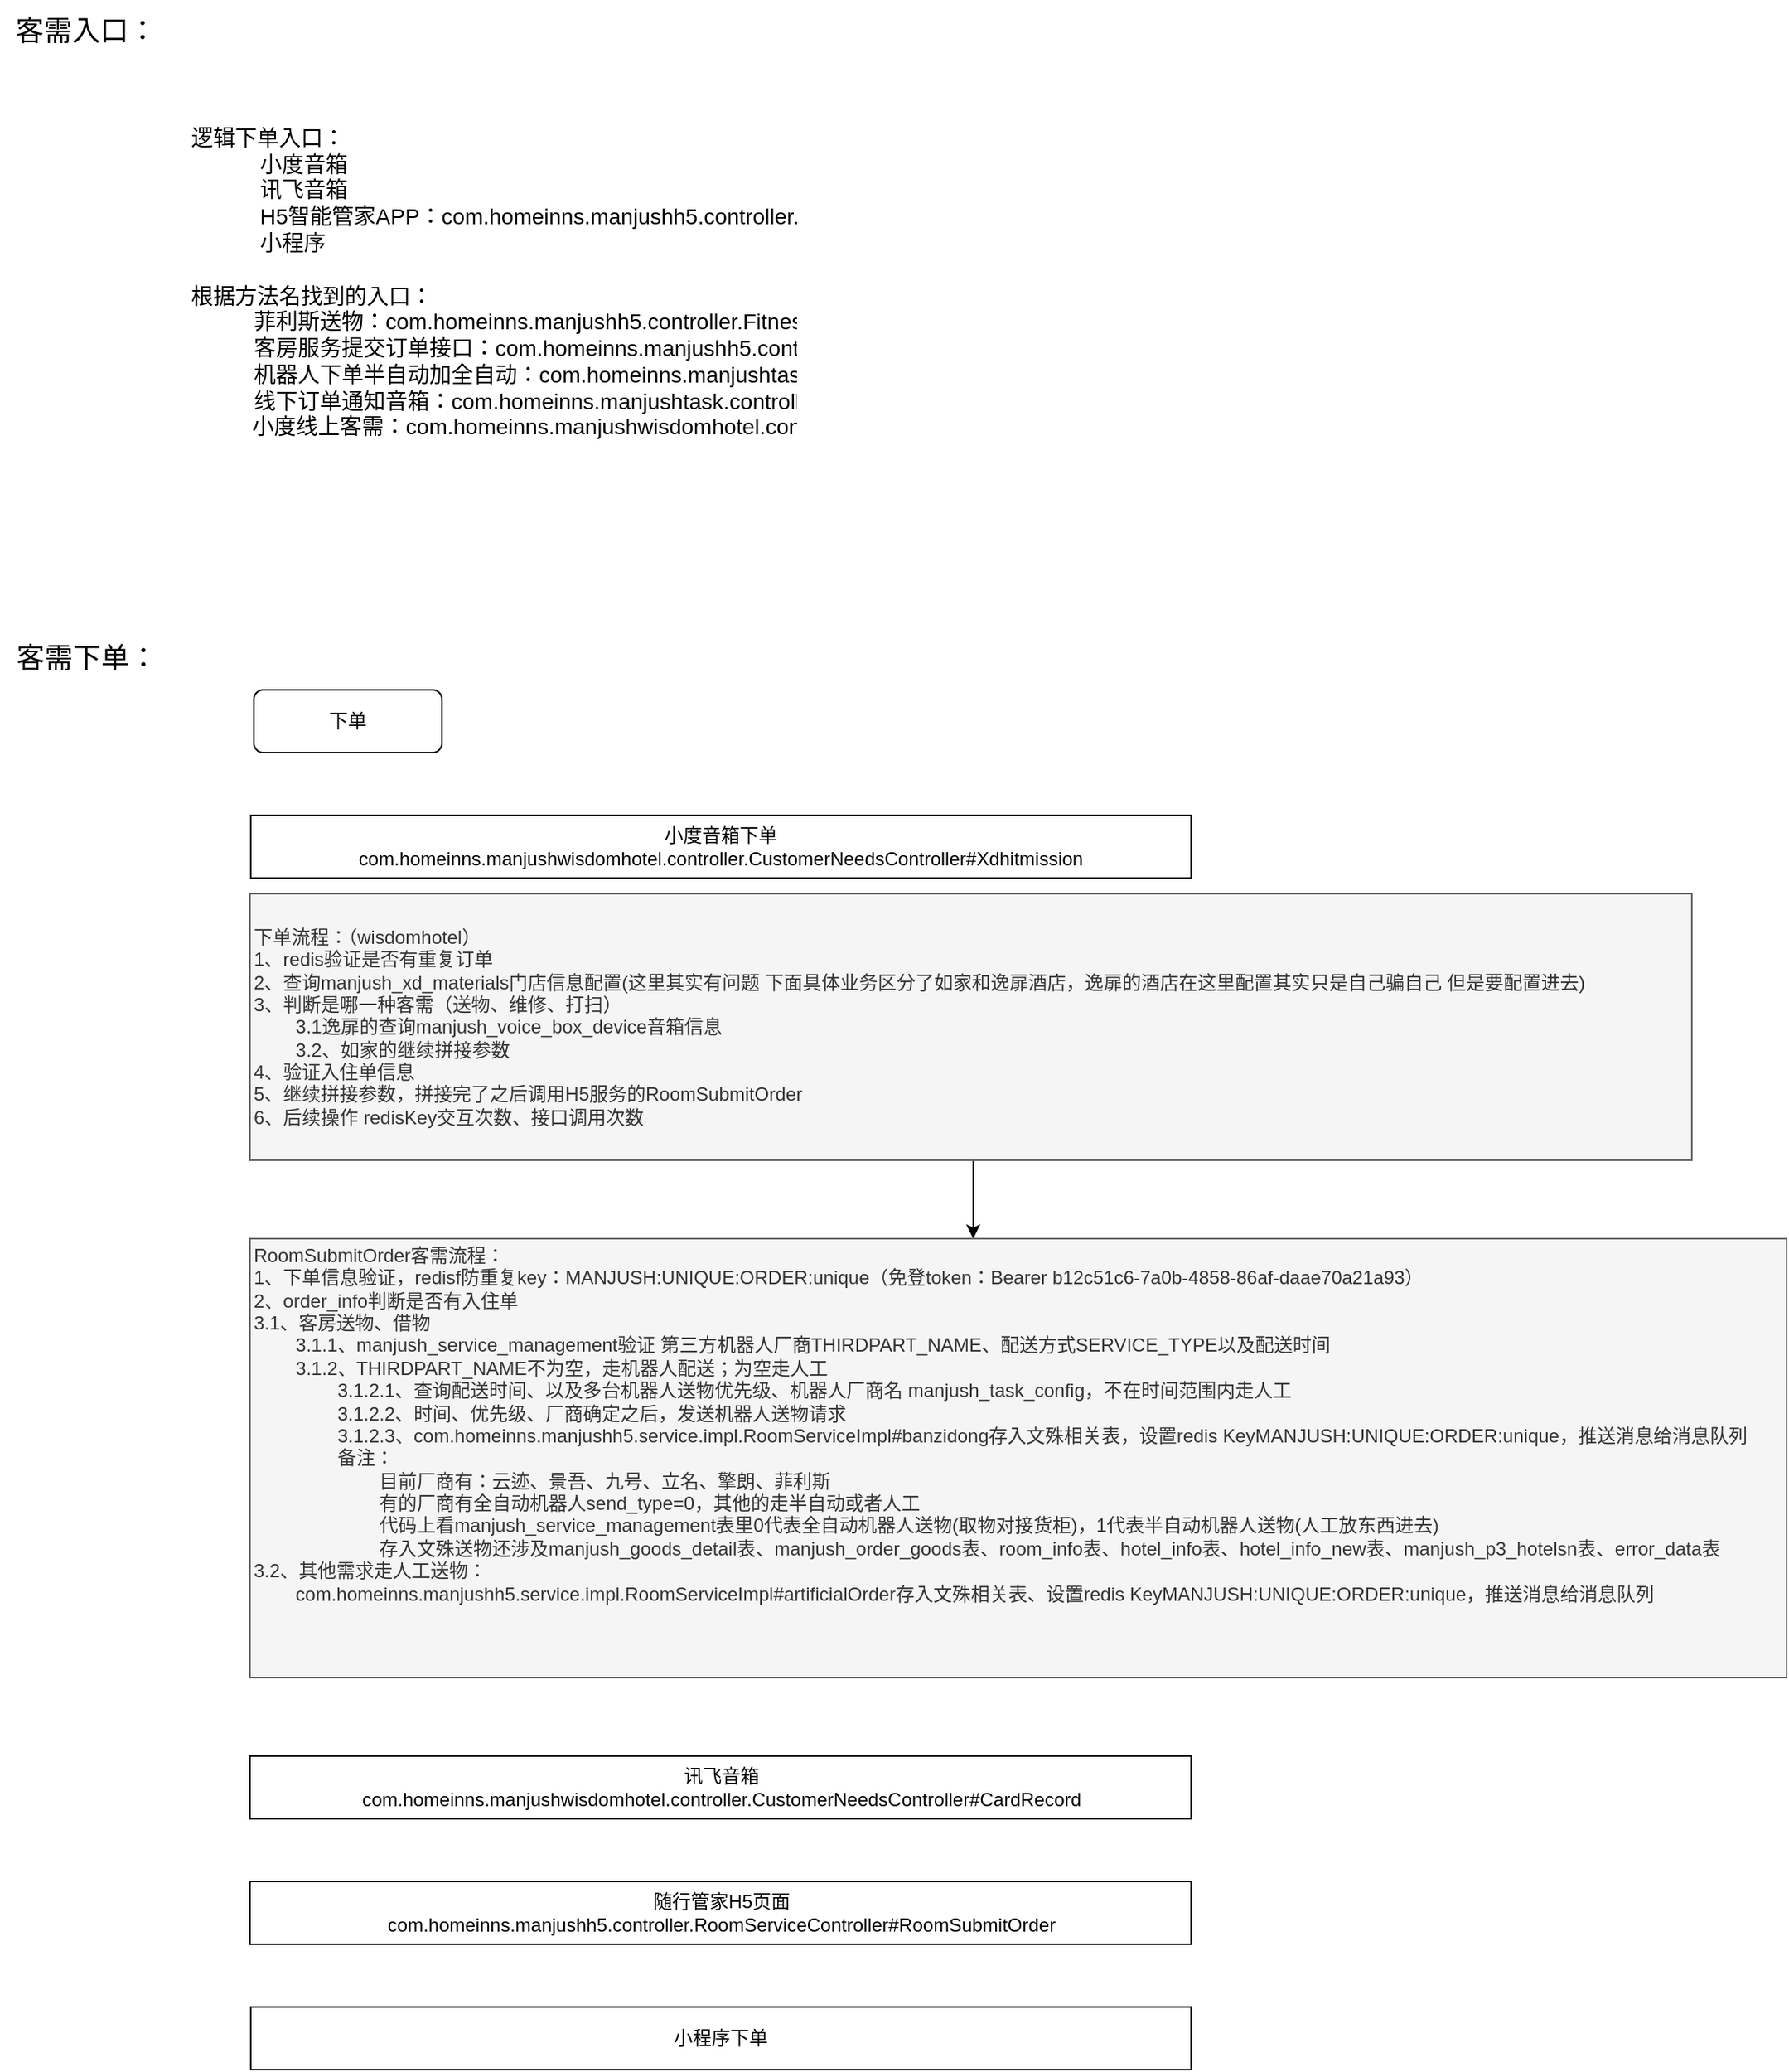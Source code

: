 <mxfile version="24.4.0" type="device">
  <diagram name="第 1 页" id="geoylxU86lUYmxQxJ0D3">
    <mxGraphModel dx="2048" dy="2000" grid="1" gridSize="10" guides="1" tooltips="1" connect="1" arrows="1" fold="1" page="1" pageScale="1" pageWidth="827" pageHeight="1169" math="0" shadow="0">
      <root>
        <mxCell id="0" />
        <mxCell id="1" parent="0" />
        <mxCell id="u5DdF1ahz81uG0NHdDWt-1" value="&lt;font style=&quot;font-size: 18px;&quot;&gt;客需下单：&lt;/font&gt;" style="text;html=1;align=center;verticalAlign=middle;resizable=0;points=[];autosize=1;strokeColor=none;fillColor=none;" parent="1" vertex="1">
          <mxGeometry x="-160" y="-160" width="110" height="40" as="geometry" />
        </mxCell>
        <mxCell id="u5DdF1ahz81uG0NHdDWt-2" value="小度音箱下单&lt;div&gt;com.homeinns.manjushwisdomhotel.controller.CustomerNeedsController#Xdhitmission&lt;br&gt;&lt;/div&gt;" style="rounded=0;whiteSpace=wrap;html=1;" parent="1" vertex="1">
          <mxGeometry y="-40" width="600" height="40" as="geometry" />
        </mxCell>
        <mxCell id="u5DdF1ahz81uG0NHdDWt-3" value="讯飞音箱&lt;div&gt;com.homeinns.manjushwisdomhotel.controller.CustomerNeedsController#CardRecord&lt;br&gt;&lt;/div&gt;" style="rounded=0;whiteSpace=wrap;html=1;" parent="1" vertex="1">
          <mxGeometry x="-0.5" y="560" width="600.5" height="40" as="geometry" />
        </mxCell>
        <mxCell id="u5DdF1ahz81uG0NHdDWt-4" value="随行管家H5页面&lt;div&gt;com.homeinns.manjushh5.controller.RoomServiceController#RoomSubmitOrder&lt;br&gt;&lt;/div&gt;" style="rounded=0;whiteSpace=wrap;html=1;" parent="1" vertex="1">
          <mxGeometry x="-0.5" y="640" width="600.5" height="40" as="geometry" />
        </mxCell>
        <mxCell id="u5DdF1ahz81uG0NHdDWt-5" value="小程序下单" style="rounded=0;whiteSpace=wrap;html=1;" parent="1" vertex="1">
          <mxGeometry y="720" width="600" height="40" as="geometry" />
        </mxCell>
        <mxCell id="u5DdF1ahz81uG0NHdDWt-7" value="下单" style="rounded=1;whiteSpace=wrap;html=1;" parent="1" vertex="1">
          <mxGeometry x="2" y="-120" width="120" height="40" as="geometry" />
        </mxCell>
        <mxCell id="u5DdF1ahz81uG0NHdDWt-12" value="" style="edgeStyle=orthogonalEdgeStyle;rounded=0;orthogonalLoop=1;jettySize=auto;html=1;" parent="1" source="u5DdF1ahz81uG0NHdDWt-9" edge="1">
          <mxGeometry relative="1" as="geometry">
            <mxPoint x="461" y="230" as="targetPoint" />
            <Array as="points">
              <mxPoint x="410" y="160" />
              <mxPoint x="410" y="160" />
            </Array>
          </mxGeometry>
        </mxCell>
        <mxCell id="u5DdF1ahz81uG0NHdDWt-9" value="下单流程：（wisdomhotel）&lt;div&gt;&lt;div style=&quot;&quot;&gt;&lt;span style=&quot;&quot;&gt;1、redis验证是否有重复订单&lt;/span&gt;&lt;/div&gt;&lt;div&gt;&lt;div&gt;2、查询manjush_xd_materials门店信息配置(&lt;span style=&quot;&quot;&gt;这里其实有问题 下面具体业务区分了如家和逸扉酒店，逸扉的酒店在这里配置其实只是自己骗自己 但是要配置进去)&lt;/span&gt;&lt;/div&gt;&lt;div&gt;3、&lt;span style=&quot;&quot;&gt;判断是哪一种客需（送物、维修、打扫）&lt;/span&gt;&lt;/div&gt;&lt;div&gt;&lt;span style=&quot;white-space: pre;&quot;&gt;&#x9;&lt;/span&gt;3.1逸扉的查询manjush_voice_box_device音箱信息&lt;/div&gt;&lt;/div&gt;&lt;div&gt;&lt;span style=&quot;white-space: pre;&quot;&gt;&#x9;&lt;/span&gt;3.2、如家的继续拼接参数&lt;/div&gt;&lt;div&gt;4、验证入住单信息&lt;/div&gt;&lt;div&gt;5、继续拼接参数，拼接完了之后调用H5服务的RoomSubmitOrder&lt;/div&gt;&lt;div&gt;6、后续操作 redisKey交互次数、接口调用次数&lt;/div&gt;&lt;/div&gt;" style="text;html=1;align=left;verticalAlign=middle;whiteSpace=wrap;rounded=0;textShadow=0;labelBackgroundColor=none;labelBorderColor=none;fillColor=#f5f5f5;fontColor=#333333;strokeColor=#666666;" parent="1" vertex="1">
          <mxGeometry x="-0.5" y="10" width="920" height="170" as="geometry" />
        </mxCell>
        <mxCell id="u5DdF1ahz81uG0NHdDWt-10" value="RoomSubmitOrder客需流程：&lt;div&gt;&lt;div&gt;1、下单信息验证，redisf防重复key：MANJUSH:UNIQUE:ORDER:unique（免登token：Bearer b12c51c6-7a0b-4858-86af-daae70a21a93）&lt;/div&gt;&lt;div&gt;2、order_info判断是否有入住单&lt;/div&gt;&lt;div&gt;3.1、客房送物、借物&lt;/div&gt;&lt;div&gt;&lt;span style=&quot;white-space: pre;&quot;&gt;&#x9;&lt;/span&gt;3.1.1、&lt;span style=&quot;background-color: initial;&quot;&gt;manjush_service_management验证 第三方机器人厂商&lt;/span&gt;&lt;span style=&quot;background-color: initial;&quot;&gt;THIRDPART_NAME&lt;/span&gt;&lt;span style=&quot;background-color: initial;&quot;&gt;、配送方式&lt;/span&gt;&lt;span style=&quot;background-color: initial;&quot;&gt;SERVICE_TYPE以及配送时间&lt;/span&gt;&lt;/div&gt;&lt;div&gt;&lt;span style=&quot;background-color: initial;&quot;&gt;&lt;span style=&quot;white-space: pre;&quot;&gt;&#x9;&lt;/span&gt;3.1.2、&lt;/span&gt;&lt;span style=&quot;background-color: initial;&quot;&gt;THIRDPART_NAME不为空，走机器人配送；为空走人工&lt;/span&gt;&lt;/div&gt;&lt;div&gt;&lt;span style=&quot;background-color: initial;&quot;&gt;&lt;span style=&quot;white-space: pre;&quot;&gt;&#x9;&lt;/span&gt;&lt;span style=&quot;white-space: pre;&quot;&gt;&#x9;&lt;/span&gt;3.1.2.1、查询配送时间、以及多台机器人送物优先级、机器人厂商名&amp;nbsp;&lt;/span&gt;&lt;span style=&quot;background-color: initial;&quot;&gt;manjush_task_config，不在时间范围内走人工&lt;/span&gt;&lt;span style=&quot;background-color: initial;&quot;&gt;&lt;br&gt;&lt;/span&gt;&lt;/div&gt;&lt;div&gt;&lt;span style=&quot;background-color: initial;&quot;&gt;&lt;span style=&quot;white-space: pre;&quot;&gt;&#x9;&lt;/span&gt;&lt;span style=&quot;white-space: pre;&quot;&gt;&#x9;&lt;/span&gt;3.1.2.2、时间、优先级、厂商确定之后，发送机器人送物请求&lt;br&gt;&lt;/span&gt;&lt;/div&gt;&lt;div&gt;&lt;span style=&quot;background-color: initial;&quot;&gt;&lt;span style=&quot;white-space: pre;&quot;&gt;&#x9;&lt;/span&gt;&lt;span style=&quot;white-space: pre;&quot;&gt;&#x9;&lt;/span&gt;3.1.2.3、&lt;/span&gt;&lt;span style=&quot;background-color: initial;&quot;&gt;com.homeinns.manjushh5.service.impl.RoomServiceImpl#banzidong存入文殊相关表，&lt;/span&gt;&lt;span style=&quot;background-color: initial;&quot;&gt;设置redis Key&lt;/span&gt;&lt;span style=&quot;background-color: initial;&quot;&gt;MANJUSH:UNIQUE:ORDER:unique，推送消息给消息队列&lt;/span&gt;&lt;/div&gt;&lt;div&gt;&lt;span style=&quot;white-space: pre;&quot;&gt;&#x9;&lt;/span&gt;&lt;span style=&quot;white-space: pre;&quot;&gt;&#x9;&lt;/span&gt;备注：&lt;/div&gt;&lt;div&gt;&lt;span style=&quot;background-color: initial;&quot;&gt;&lt;span style=&quot;white-space: pre;&quot;&gt;&#x9;&lt;/span&gt;&lt;span style=&quot;white-space: pre;&quot;&gt;&#x9;&lt;/span&gt;&lt;span style=&quot;white-space: pre;&quot;&gt;&#x9;&lt;/span&gt;目前厂商有：云迹、景吾、九号、立名、擎朗、菲利斯&lt;/span&gt;&lt;br&gt;&lt;/div&gt;&lt;div&gt;&lt;span style=&quot;background-color: initial;&quot;&gt;&lt;span style=&quot;white-space: pre;&quot;&gt;&#x9;&lt;/span&gt;&lt;span style=&quot;white-space: pre;&quot;&gt;&#x9;&lt;/span&gt;&lt;span style=&quot;white-space: pre;&quot;&gt;&#x9;&lt;/span&gt;有的厂商有全自动机器人send_type=0，其他的走半自动或者人工&lt;br&gt;&lt;/span&gt;&lt;/div&gt;&lt;div&gt;&lt;span style=&quot;background-color: initial;&quot;&gt;&lt;span style=&quot;white-space: pre;&quot;&gt;&#x9;&lt;/span&gt;&lt;span style=&quot;white-space: pre;&quot;&gt;&#x9;&lt;/span&gt;&lt;span style=&quot;white-space: pre;&quot;&gt;&#x9;&lt;/span&gt;代码上看&lt;/span&gt;&lt;span style=&quot;background-color: initial;&quot;&gt;manjush_service_management表里0代表全自动机器人送物(取物对接货柜)，1代表半自动机器人送物(人工放东西进去)&lt;/span&gt;&lt;/div&gt;&lt;div&gt;&lt;span style=&quot;background-color: initial;&quot;&gt;&lt;span style=&quot;white-space: pre;&quot;&gt;&#x9;&lt;/span&gt;&lt;span style=&quot;white-space: pre;&quot;&gt;&#x9;&lt;/span&gt;&lt;span style=&quot;white-space: pre;&quot;&gt;&#x9;&lt;/span&gt;存入文殊送物还涉及manjush_goods_detail表、&lt;/span&gt;&lt;span style=&quot;background-color: initial;&quot;&gt;manjush_order_goods表、room_info表、&lt;/span&gt;&lt;span style=&quot;background-color: initial;&quot;&gt;hotel_info表、&lt;/span&gt;&lt;span style=&quot;background-color: initial;&quot;&gt;hotel_info_new表、&lt;/span&gt;&lt;span style=&quot;background-color: initial;&quot;&gt;manjush_p3_hotelsn表、error_data表&lt;/span&gt;&lt;/div&gt;&lt;div&gt;3.2、其他需求走人工送物：&lt;/div&gt;&lt;div&gt;&lt;span style=&quot;white-space: pre;&quot;&gt;&#x9;&lt;/span&gt;&lt;span style=&quot;background-color: initial;&quot;&gt;com.homeinns.manjushh5.service.impl.RoomServiceImpl#artificialOrder存入文殊相关表、&lt;/span&gt;&lt;span style=&quot;background-color: initial;&quot;&gt;设置redis Key&lt;/span&gt;&lt;span style=&quot;background-color: initial;&quot;&gt;MANJUSH:UNIQUE:ORDER:unique，推送消息给消息队列&lt;/span&gt;&lt;br&gt;&lt;/div&gt;&lt;div&gt;&lt;span style=&quot;background-color: initial;&quot;&gt;&lt;span style=&quot;white-space: pre;&quot;&gt;&#x9;&lt;/span&gt;&lt;br&gt;&lt;/span&gt;&lt;/div&gt;&lt;div&gt;&lt;span style=&quot;white-space: pre;&quot;&gt;&#x9;&lt;/span&gt;&lt;br&gt;&lt;div&gt;&lt;br&gt;&lt;/div&gt;&lt;/div&gt;&lt;/div&gt;" style="text;html=1;align=left;verticalAlign=middle;whiteSpace=wrap;rounded=0;fillColor=#f5f5f5;fontColor=#333333;strokeColor=#666666;" parent="1" vertex="1">
          <mxGeometry x="-0.5" y="230" width="980.5" height="280" as="geometry" />
        </mxCell>
        <mxCell id="u5DdF1ahz81uG0NHdDWt-15" value="&lt;font style=&quot;font-size: 18px;&quot;&gt;客需入口：&lt;/font&gt;" style="text;html=1;align=center;verticalAlign=middle;whiteSpace=wrap;rounded=0;" parent="1" vertex="1">
          <mxGeometry x="-160" y="-560" width="110" height="40" as="geometry" />
        </mxCell>
        <mxCell id="u5DdF1ahz81uG0NHdDWt-17" value="&lt;font style=&quot;font-size: 14px;&quot;&gt;逻辑下单入口：&lt;br&gt;&lt;/font&gt;&lt;blockquote style=&quot;margin: 0 0 0 40px; border: none; padding: 0px;&quot;&gt;&lt;div style=&quot;font-size: 14px;&quot;&gt;&lt;span style=&quot;background-color: initial;&quot;&gt;&lt;font style=&quot;font-size: 14px;&quot;&gt;&amp;nbsp;&lt;font style=&quot;font-size: 14px;&quot;&gt;小度音箱&lt;/font&gt;&lt;/font&gt;&lt;/span&gt;&lt;/div&gt;&lt;div style=&quot;font-size: 14px;&quot;&gt;&lt;span style=&quot;background-color: initial;&quot;&gt;&lt;font style=&quot;font-size: 14px;&quot;&gt;&amp;nbsp;讯飞音箱&lt;/font&gt;&lt;/span&gt;&lt;/div&gt;&lt;div style=&quot;font-size: 14px;&quot;&gt;&lt;span style=&quot;background-color: initial;&quot;&gt;&lt;font style=&quot;font-size: 14px;&quot;&gt;&amp;nbsp;H5智能管家APP：com.homeinns.manjushh5.controller.RoomServiceController#RoomSubmitOrder&lt;/font&gt;&lt;/span&gt;&lt;/div&gt;&lt;div style=&quot;font-size: 14px;&quot;&gt;&lt;span style=&quot;background-color: initial;&quot;&gt;&lt;font style=&quot;font-size: 14px;&quot;&gt;&amp;nbsp;小程序&lt;/font&gt;&lt;/span&gt;&lt;/div&gt;&lt;/blockquote&gt;&lt;div style=&quot;font-size: 14px;&quot;&gt;&lt;font style=&quot;font-size: 14px;&quot;&gt;&lt;br&gt;&lt;/font&gt;&lt;/div&gt;&lt;div style=&quot;font-size: 14px;&quot;&gt;根据方法名找到的入口：&lt;/div&gt;&lt;blockquote style=&quot;margin: 0 0 0 40px; border: none; padding: 0px;&quot;&gt;&lt;div style=&quot;font-size: 14px;&quot;&gt;&lt;span style=&quot;background-color: initial;&quot;&gt;&lt;font style=&quot;font-size: 14px;&quot;&gt;菲利斯送物：&lt;/font&gt;&lt;/span&gt;&lt;span style=&quot;background-color: initial;&quot;&gt;com.homeinns.manjushh5.controller.FitnessController#deliver(FitnessDeliverDTO)&lt;/span&gt;&lt;/div&gt;&lt;div style=&quot;font-size: 14px;&quot;&gt;&lt;span style=&quot;background-color: initial;&quot;&gt;&lt;font style=&quot;font-size: 14px;&quot;&gt;客房服务提交订单接口：&lt;/font&gt;&lt;/span&gt;&lt;span style=&quot;background-color: initial;&quot;&gt;com.homeinns.manjushh5.controller.RoomServiceController#RoomSubmitOrder&lt;/span&gt;&lt;/div&gt;&lt;div style=&quot;font-size: 14px;&quot;&gt;&lt;span style=&quot;background-color: initial;&quot;&gt;&lt;font style=&quot;font-size: 14px;&quot;&gt;机器人下单半自动加全自动：&lt;/font&gt;&lt;/span&gt;&lt;span style=&quot;background-color: initial;&quot;&gt;com.homeinns.manjushtask.controller.TaskController#taskSumbit&lt;/span&gt;&lt;/div&gt;&lt;div style=&quot;font-size: 14px;&quot;&gt;&lt;span style=&quot;background-color: initial;&quot;&gt;&lt;font style=&quot;font-size: 14px;&quot;&gt;线下订单通知音箱：&lt;/font&gt;&lt;/span&gt;&lt;span style=&quot;background-color: initial;&quot;&gt;com.homeinns.manjushtask.controller.RobotTaskV2Controller#voiceNotice&lt;/span&gt;&lt;/div&gt;&lt;/blockquote&gt;&lt;div style=&quot;font-size: 14px;&quot;&gt;&lt;span style=&quot;background-color: initial;&quot;&gt;&lt;span style=&quot;white-space: pre;&quot;&gt;&#x9;&lt;/span&gt;&amp;nbsp; 小度线上客需：&lt;/span&gt;&lt;span style=&quot;background-color: initial;&quot;&gt;com.homeinns.manjushwisdomhotel.controller.CustomerNeedsController#Xdhitmission&lt;/span&gt;&lt;br&gt;&lt;/div&gt;" style="text;html=1;align=left;verticalAlign=middle;whiteSpace=wrap;rounded=0;" parent="1" vertex="1">
          <mxGeometry x="-40" y="-520" width="780.5" height="280" as="geometry" />
        </mxCell>
      </root>
    </mxGraphModel>
  </diagram>
</mxfile>
